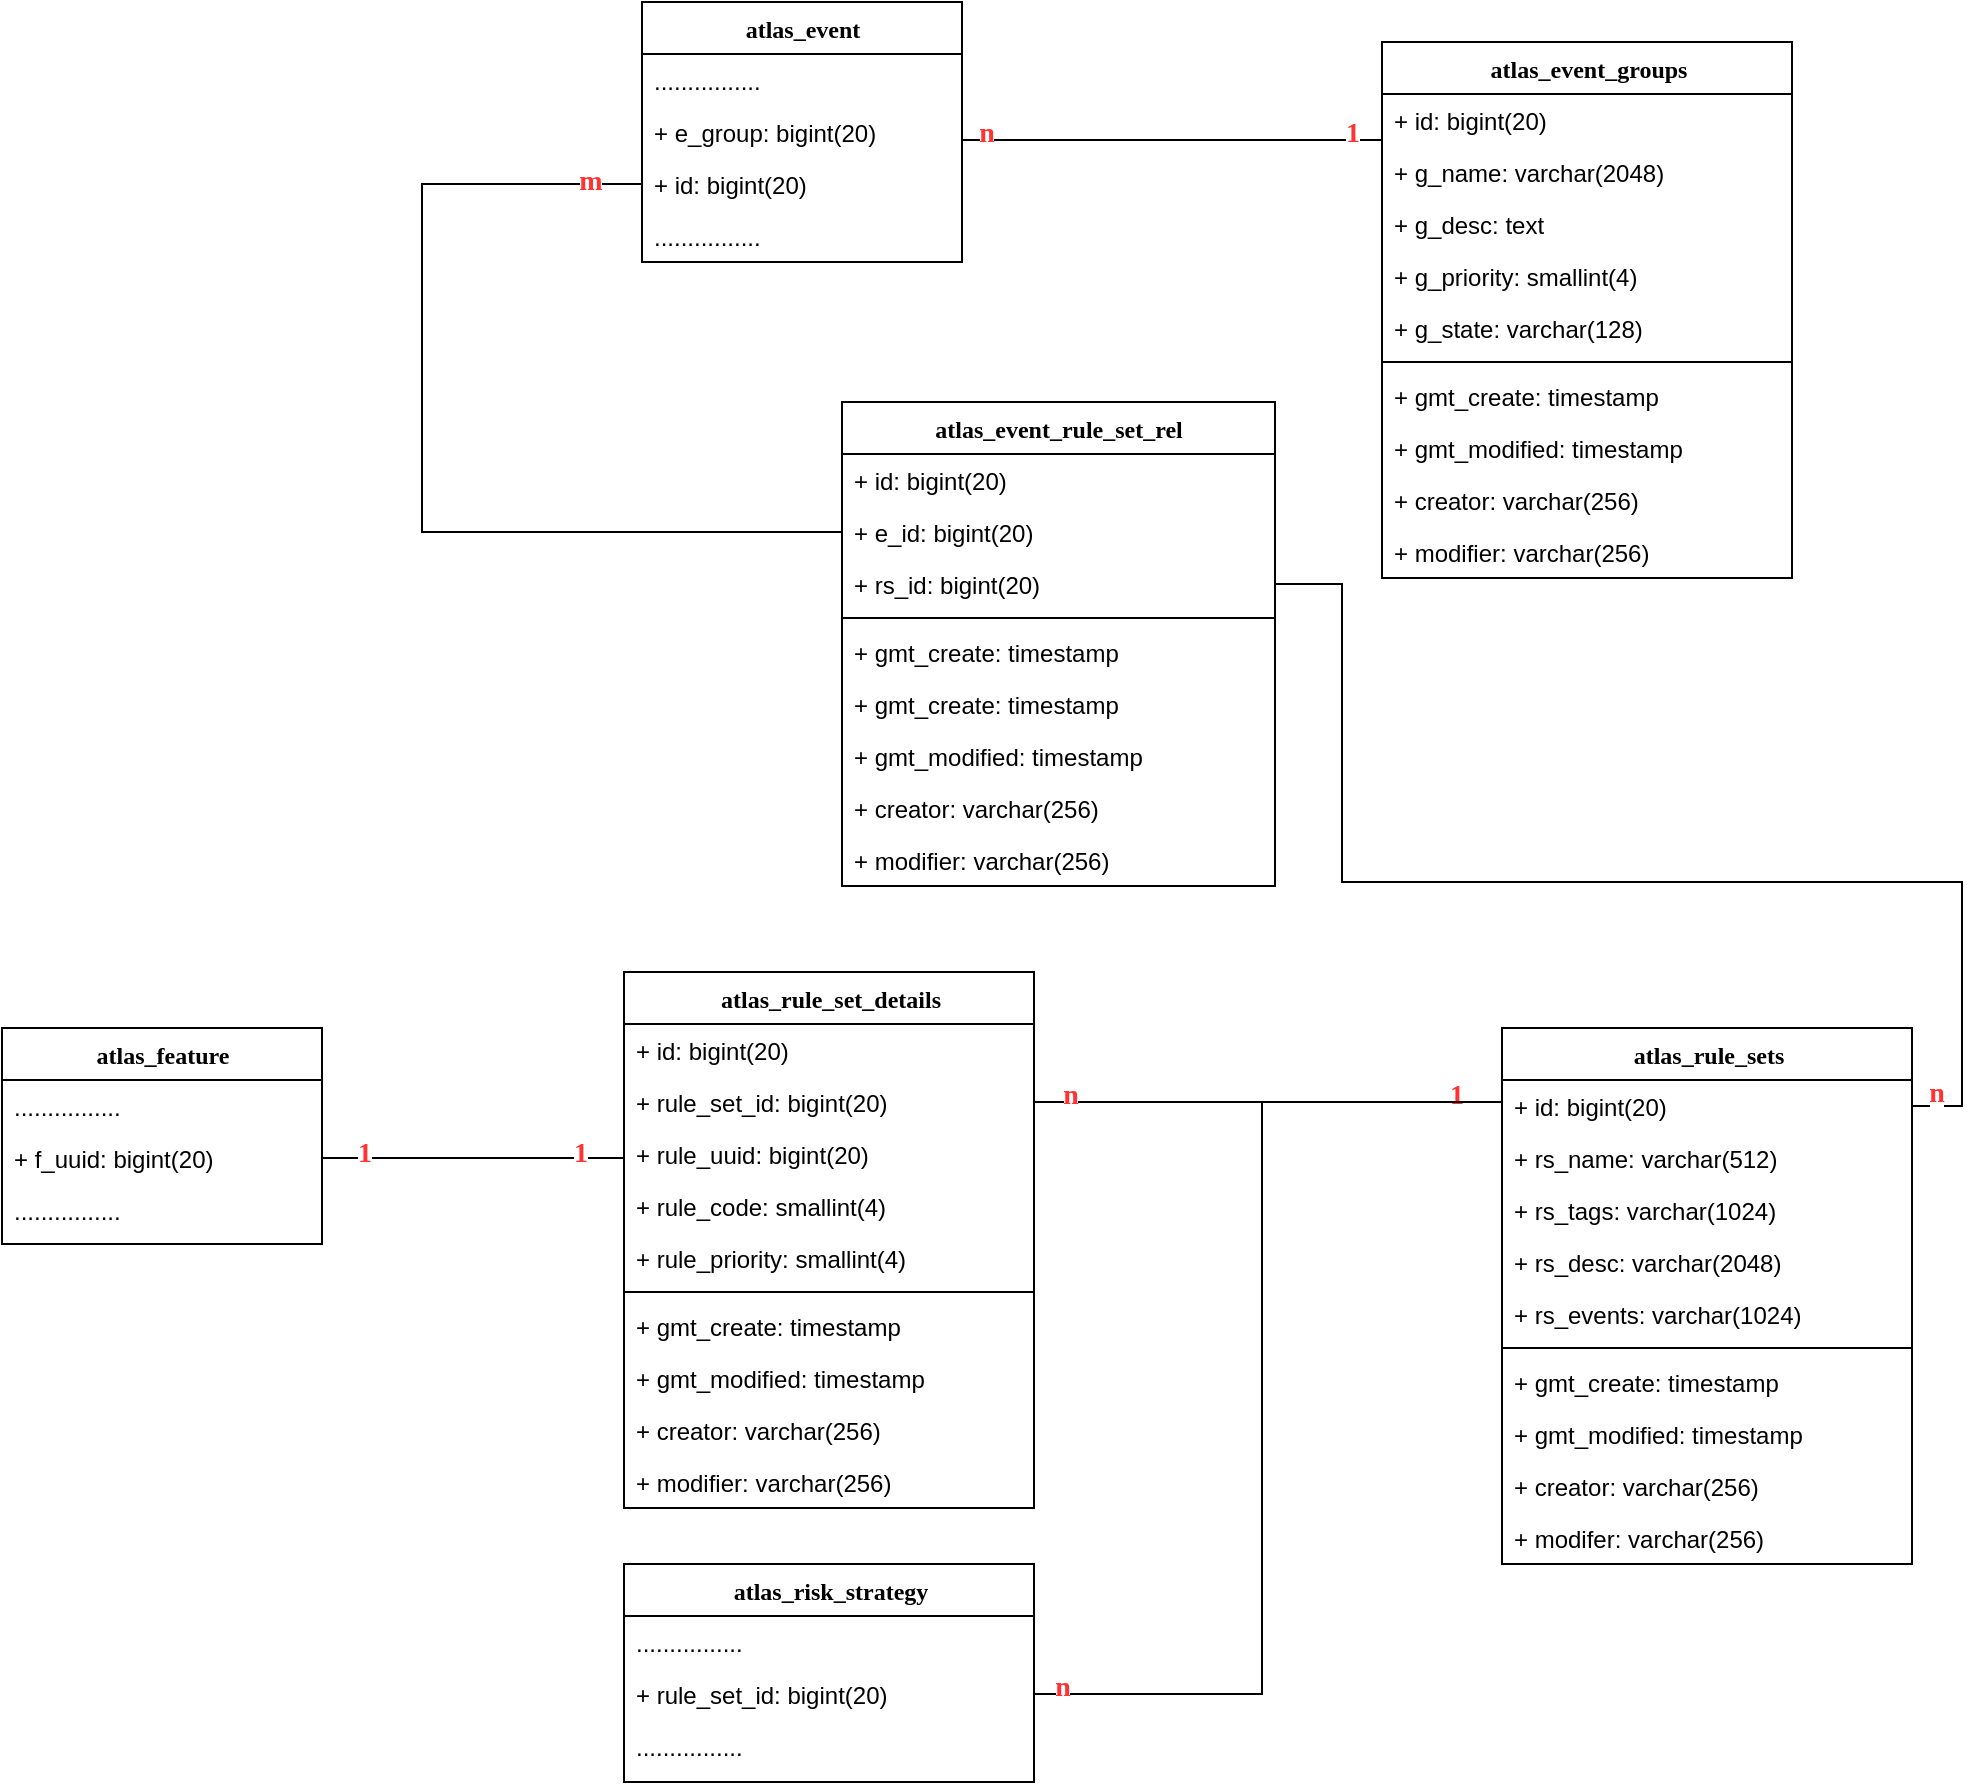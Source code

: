 <mxfile version="15.0.6" type="github">
  <diagram id="TrzkEA1gaFzgW9GWMzHO" name="Page-1">
    <mxGraphModel dx="2082" dy="1923" grid="1" gridSize="10" guides="1" tooltips="1" connect="1" arrows="1" fold="1" page="1" pageScale="1" pageWidth="827" pageHeight="1169" math="0" shadow="0">
      <root>
        <mxCell id="0" />
        <mxCell id="1" parent="0" />
        <mxCell id="jrEgK30Qe1zSZla3EbFV-1" value="atlas_event" style="swimlane;html=1;fontStyle=1;align=center;verticalAlign=top;childLayout=stackLayout;horizontal=1;startSize=26;horizontalStack=0;resizeParent=1;resizeLast=0;collapsible=1;marginBottom=0;swimlaneFillColor=#ffffff;rounded=0;shadow=0;comic=0;labelBackgroundColor=none;strokeWidth=1;fillColor=none;fontFamily=Verdana;fontSize=12" vertex="1" parent="1">
          <mxGeometry x="30" y="-60" width="160" height="130" as="geometry" />
        </mxCell>
        <mxCell id="jrEgK30Qe1zSZla3EbFV-2" value="................" style="text;html=1;strokeColor=none;fillColor=none;align=left;verticalAlign=top;spacingLeft=4;spacingRight=4;whiteSpace=wrap;overflow=hidden;rotatable=0;points=[[0,0.5],[1,0.5]];portConstraint=eastwest;" vertex="1" parent="jrEgK30Qe1zSZla3EbFV-1">
          <mxGeometry y="26" width="160" height="26" as="geometry" />
        </mxCell>
        <mxCell id="jrEgK30Qe1zSZla3EbFV-3" value="+ e_group: bigint(20)" style="text;html=1;strokeColor=none;fillColor=none;align=left;verticalAlign=top;spacingLeft=4;spacingRight=4;whiteSpace=wrap;overflow=hidden;rotatable=0;points=[[0,0.5],[1,0.5]];portConstraint=eastwest;" vertex="1" parent="jrEgK30Qe1zSZla3EbFV-1">
          <mxGeometry y="52" width="160" height="26" as="geometry" />
        </mxCell>
        <mxCell id="jrEgK30Qe1zSZla3EbFV-4" value="+ id: bigint(20)" style="text;html=1;strokeColor=none;fillColor=none;align=left;verticalAlign=top;spacingLeft=4;spacingRight=4;whiteSpace=wrap;overflow=hidden;rotatable=0;points=[[0,0.5],[1,0.5]];portConstraint=eastwest;" vertex="1" parent="jrEgK30Qe1zSZla3EbFV-1">
          <mxGeometry y="78" width="160" height="26" as="geometry" />
        </mxCell>
        <mxCell id="jrEgK30Qe1zSZla3EbFV-5" value="................" style="text;html=1;strokeColor=none;fillColor=none;align=left;verticalAlign=top;spacingLeft=4;spacingRight=4;whiteSpace=wrap;overflow=hidden;rotatable=0;points=[[0,0.5],[1,0.5]];portConstraint=eastwest;" vertex="1" parent="jrEgK30Qe1zSZla3EbFV-1">
          <mxGeometry y="104" width="160" height="26" as="geometry" />
        </mxCell>
        <mxCell id="jrEgK30Qe1zSZla3EbFV-6" style="edgeStyle=orthogonalEdgeStyle;rounded=0;html=1;labelBackgroundColor=none;startArrow=none;startFill=0;startSize=8;endArrow=none;endFill=0;endSize=16;fontFamily=Verdana;fontSize=12;exitX=0;exitY=0.5;exitDx=0;exitDy=0;" edge="1" parent="1" source="jrEgK30Qe1zSZla3EbFV-9">
          <mxGeometry relative="1" as="geometry">
            <Array as="points">
              <mxPoint x="400" y="9" />
              <mxPoint x="190" y="9" />
            </Array>
            <mxPoint x="330" y="51" as="sourcePoint" />
            <mxPoint x="190" y="9" as="targetPoint" />
          </mxGeometry>
        </mxCell>
        <mxCell id="jrEgK30Qe1zSZla3EbFV-7" value="&lt;b&gt;&lt;font style=&quot;font-size: 14px&quot;&gt;n&lt;/font&gt;&lt;/b&gt;" style="text;html=1;resizable=0;points=[];align=center;verticalAlign=middle;labelBackgroundColor=#ffffff;fontSize=12;fontFamily=Verdana;fontColor=#FF3333;" vertex="1" connectable="0" parent="jrEgK30Qe1zSZla3EbFV-6">
          <mxGeometry x="0.892" y="-1" relative="1" as="geometry">
            <mxPoint y="-2" as="offset" />
          </mxGeometry>
        </mxCell>
        <mxCell id="jrEgK30Qe1zSZla3EbFV-8" value="atlas_event_groups" style="swimlane;html=1;fontStyle=1;align=center;verticalAlign=top;childLayout=stackLayout;horizontal=1;startSize=26;horizontalStack=0;resizeParent=1;resizeLast=0;collapsible=1;marginBottom=0;swimlaneFillColor=#ffffff;rounded=0;shadow=0;comic=0;labelBackgroundColor=none;strokeWidth=1;fillColor=none;fontFamily=Verdana;fontSize=12" vertex="1" parent="1">
          <mxGeometry x="400" y="-40" width="205" height="268" as="geometry" />
        </mxCell>
        <mxCell id="jrEgK30Qe1zSZla3EbFV-9" value="+ id: bigint(20)" style="text;html=1;strokeColor=none;fillColor=none;align=left;verticalAlign=top;spacingLeft=4;spacingRight=4;whiteSpace=wrap;overflow=hidden;rotatable=0;points=[[0,0.5],[1,0.5]];portConstraint=eastwest;" vertex="1" parent="jrEgK30Qe1zSZla3EbFV-8">
          <mxGeometry y="26" width="205" height="26" as="geometry" />
        </mxCell>
        <mxCell id="jrEgK30Qe1zSZla3EbFV-10" value="+ g_name: varchar(2048)" style="text;html=1;strokeColor=none;fillColor=none;align=left;verticalAlign=top;spacingLeft=4;spacingRight=4;whiteSpace=wrap;overflow=hidden;rotatable=0;points=[[0,0.5],[1,0.5]];portConstraint=eastwest;" vertex="1" parent="jrEgK30Qe1zSZla3EbFV-8">
          <mxGeometry y="52" width="205" height="26" as="geometry" />
        </mxCell>
        <mxCell id="jrEgK30Qe1zSZla3EbFV-11" value="+ g_desc: text" style="text;html=1;strokeColor=none;fillColor=none;align=left;verticalAlign=top;spacingLeft=4;spacingRight=4;whiteSpace=wrap;overflow=hidden;rotatable=0;points=[[0,0.5],[1,0.5]];portConstraint=eastwest;" vertex="1" parent="jrEgK30Qe1zSZla3EbFV-8">
          <mxGeometry y="78" width="205" height="26" as="geometry" />
        </mxCell>
        <mxCell id="jrEgK30Qe1zSZla3EbFV-12" value="+ g_priority: smallint(4)" style="text;html=1;strokeColor=none;fillColor=none;align=left;verticalAlign=top;spacingLeft=4;spacingRight=4;whiteSpace=wrap;overflow=hidden;rotatable=0;points=[[0,0.5],[1,0.5]];portConstraint=eastwest;" vertex="1" parent="jrEgK30Qe1zSZla3EbFV-8">
          <mxGeometry y="104" width="205" height="26" as="geometry" />
        </mxCell>
        <mxCell id="jrEgK30Qe1zSZla3EbFV-13" value="+ g_state: varchar(128)" style="text;html=1;strokeColor=none;fillColor=none;align=left;verticalAlign=top;spacingLeft=4;spacingRight=4;whiteSpace=wrap;overflow=hidden;rotatable=0;points=[[0,0.5],[1,0.5]];portConstraint=eastwest;" vertex="1" parent="jrEgK30Qe1zSZla3EbFV-8">
          <mxGeometry y="130" width="205" height="26" as="geometry" />
        </mxCell>
        <mxCell id="jrEgK30Qe1zSZla3EbFV-14" value="" style="line;html=1;strokeWidth=1;fillColor=none;align=left;verticalAlign=middle;spacingTop=-1;spacingLeft=3;spacingRight=3;rotatable=0;labelPosition=right;points=[];portConstraint=eastwest;" vertex="1" parent="jrEgK30Qe1zSZla3EbFV-8">
          <mxGeometry y="156" width="205" height="8" as="geometry" />
        </mxCell>
        <mxCell id="jrEgK30Qe1zSZla3EbFV-15" value="+ gmt_create: timestamp" style="text;html=1;strokeColor=none;fillColor=none;align=left;verticalAlign=top;spacingLeft=4;spacingRight=4;whiteSpace=wrap;overflow=hidden;rotatable=0;points=[[0,0.5],[1,0.5]];portConstraint=eastwest;" vertex="1" parent="jrEgK30Qe1zSZla3EbFV-8">
          <mxGeometry y="164" width="205" height="26" as="geometry" />
        </mxCell>
        <mxCell id="jrEgK30Qe1zSZla3EbFV-16" value="+ gmt_modified: timestamp" style="text;html=1;strokeColor=none;fillColor=none;align=left;verticalAlign=top;spacingLeft=4;spacingRight=4;whiteSpace=wrap;overflow=hidden;rotatable=0;points=[[0,0.5],[1,0.5]];portConstraint=eastwest;" vertex="1" parent="jrEgK30Qe1zSZla3EbFV-8">
          <mxGeometry y="190" width="205" height="26" as="geometry" />
        </mxCell>
        <mxCell id="jrEgK30Qe1zSZla3EbFV-17" value="+ creator: varchar(256)" style="text;html=1;strokeColor=none;fillColor=none;align=left;verticalAlign=top;spacingLeft=4;spacingRight=4;whiteSpace=wrap;overflow=hidden;rotatable=0;points=[[0,0.5],[1,0.5]];portConstraint=eastwest;" vertex="1" parent="jrEgK30Qe1zSZla3EbFV-8">
          <mxGeometry y="216" width="205" height="26" as="geometry" />
        </mxCell>
        <mxCell id="jrEgK30Qe1zSZla3EbFV-18" value="+ modifier: varchar(256)" style="text;html=1;strokeColor=none;fillColor=none;align=left;verticalAlign=top;spacingLeft=4;spacingRight=4;whiteSpace=wrap;overflow=hidden;rotatable=0;points=[[0,0.5],[1,0.5]];portConstraint=eastwest;" vertex="1" parent="jrEgK30Qe1zSZla3EbFV-8">
          <mxGeometry y="242" width="205" height="26" as="geometry" />
        </mxCell>
        <mxCell id="jrEgK30Qe1zSZla3EbFV-19" value="&lt;b&gt;&lt;font style=&quot;font-size: 14px&quot;&gt;1&lt;/font&gt;&lt;/b&gt;" style="text;html=1;resizable=0;points=[];align=center;verticalAlign=middle;labelBackgroundColor=#ffffff;fontSize=12;fontFamily=Verdana;fontColor=#FF3333;" vertex="1" connectable="0" parent="1">
          <mxGeometry x="226" y="10" as="geometry">
            <mxPoint x="159" y="-4" as="offset" />
          </mxGeometry>
        </mxCell>
        <mxCell id="jrEgK30Qe1zSZla3EbFV-20" value="atlas_rule_set_details" style="swimlane;html=1;fontStyle=1;align=center;verticalAlign=top;childLayout=stackLayout;horizontal=1;startSize=26;horizontalStack=0;resizeParent=1;resizeLast=0;collapsible=1;marginBottom=0;swimlaneFillColor=#ffffff;rounded=0;shadow=0;comic=0;labelBackgroundColor=none;strokeWidth=1;fillColor=none;fontFamily=Verdana;fontSize=12" vertex="1" parent="1">
          <mxGeometry x="21" y="425" width="205" height="268" as="geometry" />
        </mxCell>
        <mxCell id="jrEgK30Qe1zSZla3EbFV-21" value="+ id: bigint(20)" style="text;html=1;strokeColor=none;fillColor=none;align=left;verticalAlign=top;spacingLeft=4;spacingRight=4;whiteSpace=wrap;overflow=hidden;rotatable=0;points=[[0,0.5],[1,0.5]];portConstraint=eastwest;" vertex="1" parent="jrEgK30Qe1zSZla3EbFV-20">
          <mxGeometry y="26" width="205" height="26" as="geometry" />
        </mxCell>
        <mxCell id="jrEgK30Qe1zSZla3EbFV-22" value="+ rule_set_id: bigint(20)" style="text;html=1;strokeColor=none;fillColor=none;align=left;verticalAlign=top;spacingLeft=4;spacingRight=4;whiteSpace=wrap;overflow=hidden;rotatable=0;points=[[0,0.5],[1,0.5]];portConstraint=eastwest;" vertex="1" parent="jrEgK30Qe1zSZla3EbFV-20">
          <mxGeometry y="52" width="205" height="26" as="geometry" />
        </mxCell>
        <mxCell id="jrEgK30Qe1zSZla3EbFV-23" value="+ rule_uuid: bigint(20)" style="text;html=1;strokeColor=none;fillColor=none;align=left;verticalAlign=top;spacingLeft=4;spacingRight=4;whiteSpace=wrap;overflow=hidden;rotatable=0;points=[[0,0.5],[1,0.5]];portConstraint=eastwest;" vertex="1" parent="jrEgK30Qe1zSZla3EbFV-20">
          <mxGeometry y="78" width="205" height="26" as="geometry" />
        </mxCell>
        <mxCell id="jrEgK30Qe1zSZla3EbFV-24" value="+ rule_code: smallint(4)" style="text;html=1;strokeColor=none;fillColor=none;align=left;verticalAlign=top;spacingLeft=4;spacingRight=4;whiteSpace=wrap;overflow=hidden;rotatable=0;points=[[0,0.5],[1,0.5]];portConstraint=eastwest;" vertex="1" parent="jrEgK30Qe1zSZla3EbFV-20">
          <mxGeometry y="104" width="205" height="26" as="geometry" />
        </mxCell>
        <mxCell id="jrEgK30Qe1zSZla3EbFV-25" value="+ rule_priority: smallint(4)" style="text;html=1;strokeColor=none;fillColor=none;align=left;verticalAlign=top;spacingLeft=4;spacingRight=4;whiteSpace=wrap;overflow=hidden;rotatable=0;points=[[0,0.5],[1,0.5]];portConstraint=eastwest;" vertex="1" parent="jrEgK30Qe1zSZla3EbFV-20">
          <mxGeometry y="130" width="205" height="26" as="geometry" />
        </mxCell>
        <mxCell id="jrEgK30Qe1zSZla3EbFV-26" value="" style="line;html=1;strokeWidth=1;fillColor=none;align=left;verticalAlign=middle;spacingTop=-1;spacingLeft=3;spacingRight=3;rotatable=0;labelPosition=right;points=[];portConstraint=eastwest;" vertex="1" parent="jrEgK30Qe1zSZla3EbFV-20">
          <mxGeometry y="156" width="205" height="8" as="geometry" />
        </mxCell>
        <mxCell id="jrEgK30Qe1zSZla3EbFV-27" value="+ gmt_create: timestamp" style="text;html=1;strokeColor=none;fillColor=none;align=left;verticalAlign=top;spacingLeft=4;spacingRight=4;whiteSpace=wrap;overflow=hidden;rotatable=0;points=[[0,0.5],[1,0.5]];portConstraint=eastwest;" vertex="1" parent="jrEgK30Qe1zSZla3EbFV-20">
          <mxGeometry y="164" width="205" height="26" as="geometry" />
        </mxCell>
        <mxCell id="jrEgK30Qe1zSZla3EbFV-28" value="+ gmt_modified: timestamp" style="text;html=1;strokeColor=none;fillColor=none;align=left;verticalAlign=top;spacingLeft=4;spacingRight=4;whiteSpace=wrap;overflow=hidden;rotatable=0;points=[[0,0.5],[1,0.5]];portConstraint=eastwest;" vertex="1" parent="jrEgK30Qe1zSZla3EbFV-20">
          <mxGeometry y="190" width="205" height="26" as="geometry" />
        </mxCell>
        <mxCell id="jrEgK30Qe1zSZla3EbFV-29" value="+ creator: varchar(256)" style="text;html=1;strokeColor=none;fillColor=none;align=left;verticalAlign=top;spacingLeft=4;spacingRight=4;whiteSpace=wrap;overflow=hidden;rotatable=0;points=[[0,0.5],[1,0.5]];portConstraint=eastwest;" vertex="1" parent="jrEgK30Qe1zSZla3EbFV-20">
          <mxGeometry y="216" width="205" height="26" as="geometry" />
        </mxCell>
        <mxCell id="jrEgK30Qe1zSZla3EbFV-30" value="+ modifier: varchar(256)" style="text;html=1;strokeColor=none;fillColor=none;align=left;verticalAlign=top;spacingLeft=4;spacingRight=4;whiteSpace=wrap;overflow=hidden;rotatable=0;points=[[0,0.5],[1,0.5]];portConstraint=eastwest;" vertex="1" parent="jrEgK30Qe1zSZla3EbFV-20">
          <mxGeometry y="242" width="205" height="26" as="geometry" />
        </mxCell>
        <mxCell id="jrEgK30Qe1zSZla3EbFV-31" value="atlas_rule_sets" style="swimlane;html=1;fontStyle=1;align=center;verticalAlign=top;childLayout=stackLayout;horizontal=1;startSize=26;horizontalStack=0;resizeParent=1;resizeLast=0;collapsible=1;marginBottom=0;swimlaneFillColor=#ffffff;rounded=0;shadow=0;comic=0;labelBackgroundColor=none;strokeWidth=1;fillColor=none;fontFamily=Verdana;fontSize=12" vertex="1" parent="1">
          <mxGeometry x="460" y="453" width="205" height="268" as="geometry" />
        </mxCell>
        <mxCell id="jrEgK30Qe1zSZla3EbFV-32" value="+ id: bigint(20)" style="text;html=1;strokeColor=none;fillColor=none;align=left;verticalAlign=top;spacingLeft=4;spacingRight=4;whiteSpace=wrap;overflow=hidden;rotatable=0;points=[[0,0.5],[1,0.5]];portConstraint=eastwest;" vertex="1" parent="jrEgK30Qe1zSZla3EbFV-31">
          <mxGeometry y="26" width="205" height="26" as="geometry" />
        </mxCell>
        <mxCell id="jrEgK30Qe1zSZla3EbFV-33" value="+ rs_name: varchar(512)" style="text;html=1;strokeColor=none;fillColor=none;align=left;verticalAlign=top;spacingLeft=4;spacingRight=4;whiteSpace=wrap;overflow=hidden;rotatable=0;points=[[0,0.5],[1,0.5]];portConstraint=eastwest;" vertex="1" parent="jrEgK30Qe1zSZla3EbFV-31">
          <mxGeometry y="52" width="205" height="26" as="geometry" />
        </mxCell>
        <mxCell id="jrEgK30Qe1zSZla3EbFV-34" value="+ rs_tags: varchar(1024)" style="text;html=1;strokeColor=none;fillColor=none;align=left;verticalAlign=top;spacingLeft=4;spacingRight=4;whiteSpace=wrap;overflow=hidden;rotatable=0;points=[[0,0.5],[1,0.5]];portConstraint=eastwest;" vertex="1" parent="jrEgK30Qe1zSZla3EbFV-31">
          <mxGeometry y="78" width="205" height="26" as="geometry" />
        </mxCell>
        <mxCell id="jrEgK30Qe1zSZla3EbFV-35" value="+ rs_desc: varchar(2048)" style="text;html=1;strokeColor=none;fillColor=none;align=left;verticalAlign=top;spacingLeft=4;spacingRight=4;whiteSpace=wrap;overflow=hidden;rotatable=0;points=[[0,0.5],[1,0.5]];portConstraint=eastwest;" vertex="1" parent="jrEgK30Qe1zSZla3EbFV-31">
          <mxGeometry y="104" width="205" height="26" as="geometry" />
        </mxCell>
        <mxCell id="jrEgK30Qe1zSZla3EbFV-36" value="+ rs_events: varchar(1024)" style="text;html=1;strokeColor=none;fillColor=none;align=left;verticalAlign=top;spacingLeft=4;spacingRight=4;whiteSpace=wrap;overflow=hidden;rotatable=0;points=[[0,0.5],[1,0.5]];portConstraint=eastwest;" vertex="1" parent="jrEgK30Qe1zSZla3EbFV-31">
          <mxGeometry y="130" width="205" height="26" as="geometry" />
        </mxCell>
        <mxCell id="jrEgK30Qe1zSZla3EbFV-37" value="" style="line;html=1;strokeWidth=1;fillColor=none;align=left;verticalAlign=middle;spacingTop=-1;spacingLeft=3;spacingRight=3;rotatable=0;labelPosition=right;points=[];portConstraint=eastwest;" vertex="1" parent="jrEgK30Qe1zSZla3EbFV-31">
          <mxGeometry y="156" width="205" height="8" as="geometry" />
        </mxCell>
        <mxCell id="jrEgK30Qe1zSZla3EbFV-38" value="+ gmt_create: timestamp" style="text;html=1;strokeColor=none;fillColor=none;align=left;verticalAlign=top;spacingLeft=4;spacingRight=4;whiteSpace=wrap;overflow=hidden;rotatable=0;points=[[0,0.5],[1,0.5]];portConstraint=eastwest;" vertex="1" parent="jrEgK30Qe1zSZla3EbFV-31">
          <mxGeometry y="164" width="205" height="26" as="geometry" />
        </mxCell>
        <mxCell id="jrEgK30Qe1zSZla3EbFV-39" value="+ gmt_modified: timestamp" style="text;html=1;strokeColor=none;fillColor=none;align=left;verticalAlign=top;spacingLeft=4;spacingRight=4;whiteSpace=wrap;overflow=hidden;rotatable=0;points=[[0,0.5],[1,0.5]];portConstraint=eastwest;" vertex="1" parent="jrEgK30Qe1zSZla3EbFV-31">
          <mxGeometry y="190" width="205" height="26" as="geometry" />
        </mxCell>
        <mxCell id="jrEgK30Qe1zSZla3EbFV-40" value="+ creator: varchar(256)" style="text;html=1;strokeColor=none;fillColor=none;align=left;verticalAlign=top;spacingLeft=4;spacingRight=4;whiteSpace=wrap;overflow=hidden;rotatable=0;points=[[0,0.5],[1,0.5]];portConstraint=eastwest;" vertex="1" parent="jrEgK30Qe1zSZla3EbFV-31">
          <mxGeometry y="216" width="205" height="26" as="geometry" />
        </mxCell>
        <mxCell id="jrEgK30Qe1zSZla3EbFV-41" value="+ modifer: varchar(256)" style="text;html=1;strokeColor=none;fillColor=none;align=left;verticalAlign=top;spacingLeft=4;spacingRight=4;whiteSpace=wrap;overflow=hidden;rotatable=0;points=[[0,0.5],[1,0.5]];portConstraint=eastwest;" vertex="1" parent="jrEgK30Qe1zSZla3EbFV-31">
          <mxGeometry y="242" width="205" height="26" as="geometry" />
        </mxCell>
        <mxCell id="jrEgK30Qe1zSZla3EbFV-42" style="edgeStyle=orthogonalEdgeStyle;rounded=0;html=1;labelBackgroundColor=none;startArrow=none;startFill=0;startSize=8;endArrow=none;endFill=0;endSize=16;fontFamily=Verdana;fontSize=12;exitX=0;exitY=0.5;exitDx=0;exitDy=0;entryX=1;entryY=0.5;entryDx=0;entryDy=0;" edge="1" parent="1" source="jrEgK30Qe1zSZla3EbFV-32" target="jrEgK30Qe1zSZla3EbFV-22">
          <mxGeometry relative="1" as="geometry">
            <Array as="points">
              <mxPoint x="460" y="490" />
            </Array>
            <mxPoint x="420" y="350" as="sourcePoint" />
            <mxPoint x="270" y="460" as="targetPoint" />
          </mxGeometry>
        </mxCell>
        <mxCell id="jrEgK30Qe1zSZla3EbFV-43" value="&lt;b&gt;&lt;font style=&quot;font-size: 14px&quot;&gt;n&lt;/font&gt;&lt;/b&gt;" style="text;html=1;resizable=0;points=[];align=center;verticalAlign=middle;labelBackgroundColor=#ffffff;fontSize=12;fontFamily=Verdana;fontColor=#FF3333;" vertex="1" connectable="0" parent="jrEgK30Qe1zSZla3EbFV-42">
          <mxGeometry x="0.892" y="-1" relative="1" as="geometry">
            <mxPoint x="5" y="-2" as="offset" />
          </mxGeometry>
        </mxCell>
        <mxCell id="jrEgK30Qe1zSZla3EbFV-44" value="&lt;b&gt;&lt;font style=&quot;font-size: 14px&quot;&gt;1&lt;/font&gt;&lt;/b&gt;" style="text;html=1;resizable=0;points=[];align=center;verticalAlign=middle;labelBackgroundColor=#ffffff;fontSize=12;fontFamily=Verdana;fontColor=#FF3333;" vertex="1" connectable="0" parent="1">
          <mxGeometry x="249" y="500" as="geometry">
            <mxPoint x="188" y="-13" as="offset" />
          </mxGeometry>
        </mxCell>
        <mxCell id="jrEgK30Qe1zSZla3EbFV-45" value="atlas_feature" style="swimlane;html=1;fontStyle=1;align=center;verticalAlign=top;childLayout=stackLayout;horizontal=1;startSize=26;horizontalStack=0;resizeParent=1;resizeLast=0;collapsible=1;marginBottom=0;swimlaneFillColor=#ffffff;rounded=0;shadow=0;comic=0;labelBackgroundColor=none;strokeWidth=1;fillColor=none;fontFamily=Verdana;fontSize=12" vertex="1" parent="1">
          <mxGeometry x="-290" y="453" width="160" height="108" as="geometry" />
        </mxCell>
        <mxCell id="jrEgK30Qe1zSZla3EbFV-46" value="................" style="text;html=1;strokeColor=none;fillColor=none;align=left;verticalAlign=top;spacingLeft=4;spacingRight=4;whiteSpace=wrap;overflow=hidden;rotatable=0;points=[[0,0.5],[1,0.5]];portConstraint=eastwest;" vertex="1" parent="jrEgK30Qe1zSZla3EbFV-45">
          <mxGeometry y="26" width="160" height="26" as="geometry" />
        </mxCell>
        <mxCell id="jrEgK30Qe1zSZla3EbFV-47" value="+ f_uuid: bigint(20)" style="text;html=1;strokeColor=none;fillColor=none;align=left;verticalAlign=top;spacingLeft=4;spacingRight=4;whiteSpace=wrap;overflow=hidden;rotatable=0;points=[[0,0.5],[1,0.5]];portConstraint=eastwest;" vertex="1" parent="jrEgK30Qe1zSZla3EbFV-45">
          <mxGeometry y="52" width="160" height="26" as="geometry" />
        </mxCell>
        <mxCell id="jrEgK30Qe1zSZla3EbFV-48" value="................" style="text;html=1;strokeColor=none;fillColor=none;align=left;verticalAlign=top;spacingLeft=4;spacingRight=4;whiteSpace=wrap;overflow=hidden;rotatable=0;points=[[0,0.5],[1,0.5]];portConstraint=eastwest;" vertex="1" parent="jrEgK30Qe1zSZla3EbFV-45">
          <mxGeometry y="78" width="160" height="26" as="geometry" />
        </mxCell>
        <mxCell id="jrEgK30Qe1zSZla3EbFV-49" style="edgeStyle=orthogonalEdgeStyle;rounded=0;html=1;labelBackgroundColor=none;startArrow=none;startFill=0;startSize=8;endArrow=none;endFill=0;endSize=16;fontFamily=Verdana;fontSize=12;exitX=0;exitY=0.5;exitDx=0;exitDy=0;entryX=1;entryY=0.5;entryDx=0;entryDy=0;" edge="1" parent="1" source="jrEgK30Qe1zSZla3EbFV-23" target="jrEgK30Qe1zSZla3EbFV-47">
          <mxGeometry relative="1" as="geometry">
            <Array as="points">
              <mxPoint x="21" y="518" />
            </Array>
            <mxPoint x="470" y="502" as="sourcePoint" />
            <mxPoint x="236" y="500" as="targetPoint" />
          </mxGeometry>
        </mxCell>
        <mxCell id="jrEgK30Qe1zSZla3EbFV-50" value="&lt;b&gt;&lt;font style=&quot;font-size: 14px&quot;&gt;1&lt;/font&gt;&lt;/b&gt;" style="text;html=1;resizable=0;points=[];align=center;verticalAlign=middle;labelBackgroundColor=#ffffff;fontSize=12;fontFamily=Verdana;fontColor=#FF3333;" vertex="1" connectable="0" parent="jrEgK30Qe1zSZla3EbFV-49">
          <mxGeometry x="0.892" y="-1" relative="1" as="geometry">
            <mxPoint x="12" y="-1" as="offset" />
          </mxGeometry>
        </mxCell>
        <mxCell id="jrEgK30Qe1zSZla3EbFV-51" value="&lt;b&gt;&lt;font style=&quot;font-size: 14px&quot;&gt;1&lt;/font&gt;&lt;/b&gt;" style="text;html=1;resizable=0;points=[];align=center;verticalAlign=middle;labelBackgroundColor=#ffffff;fontSize=12;fontFamily=Verdana;fontColor=#FF3333;" vertex="1" connectable="0" parent="1">
          <mxGeometry x="-107" y="528" as="geometry">
            <mxPoint x="106" y="-12" as="offset" />
          </mxGeometry>
        </mxCell>
        <mxCell id="jrEgK30Qe1zSZla3EbFV-52" value="atlas_event_rule_set_rel" style="swimlane;html=1;fontStyle=1;align=center;verticalAlign=top;childLayout=stackLayout;horizontal=1;startSize=26;horizontalStack=0;resizeParent=1;resizeLast=0;collapsible=1;marginBottom=0;swimlaneFillColor=#ffffff;rounded=0;shadow=0;comic=0;labelBackgroundColor=none;strokeWidth=1;fillColor=none;fontFamily=Verdana;fontSize=12" vertex="1" parent="1">
          <mxGeometry x="130" y="140" width="216.5" height="242" as="geometry" />
        </mxCell>
        <mxCell id="jrEgK30Qe1zSZla3EbFV-53" value="+ id: bigint(20)" style="text;html=1;strokeColor=none;fillColor=none;align=left;verticalAlign=top;spacingLeft=4;spacingRight=4;whiteSpace=wrap;overflow=hidden;rotatable=0;points=[[0,0.5],[1,0.5]];portConstraint=eastwest;" vertex="1" parent="jrEgK30Qe1zSZla3EbFV-52">
          <mxGeometry y="26" width="216.5" height="26" as="geometry" />
        </mxCell>
        <mxCell id="jrEgK30Qe1zSZla3EbFV-54" value="+ e_id: bigint(20)" style="text;html=1;strokeColor=none;fillColor=none;align=left;verticalAlign=top;spacingLeft=4;spacingRight=4;whiteSpace=wrap;overflow=hidden;rotatable=0;points=[[0,0.5],[1,0.5]];portConstraint=eastwest;" vertex="1" parent="jrEgK30Qe1zSZla3EbFV-52">
          <mxGeometry y="52" width="216.5" height="26" as="geometry" />
        </mxCell>
        <mxCell id="jrEgK30Qe1zSZla3EbFV-55" value="+ rs_id: bigint(20)" style="text;html=1;strokeColor=none;fillColor=none;align=left;verticalAlign=top;spacingLeft=4;spacingRight=4;whiteSpace=wrap;overflow=hidden;rotatable=0;points=[[0,0.5],[1,0.5]];portConstraint=eastwest;" vertex="1" parent="jrEgK30Qe1zSZla3EbFV-52">
          <mxGeometry y="78" width="216.5" height="26" as="geometry" />
        </mxCell>
        <mxCell id="jrEgK30Qe1zSZla3EbFV-56" value="" style="line;html=1;strokeWidth=1;fillColor=none;align=left;verticalAlign=middle;spacingTop=-1;spacingLeft=3;spacingRight=3;rotatable=0;labelPosition=right;points=[];portConstraint=eastwest;" vertex="1" parent="jrEgK30Qe1zSZla3EbFV-52">
          <mxGeometry y="104" width="216.5" height="8" as="geometry" />
        </mxCell>
        <mxCell id="jrEgK30Qe1zSZla3EbFV-57" value="+ gmt_create: timestamp" style="text;html=1;strokeColor=none;fillColor=none;align=left;verticalAlign=top;spacingLeft=4;spacingRight=4;whiteSpace=wrap;overflow=hidden;rotatable=0;points=[[0,0.5],[1,0.5]];portConstraint=eastwest;" vertex="1" parent="jrEgK30Qe1zSZla3EbFV-52">
          <mxGeometry y="112" width="216.5" height="26" as="geometry" />
        </mxCell>
        <mxCell id="jrEgK30Qe1zSZla3EbFV-58" value="+ gmt_create: timestamp" style="text;html=1;strokeColor=none;fillColor=none;align=left;verticalAlign=top;spacingLeft=4;spacingRight=4;whiteSpace=wrap;overflow=hidden;rotatable=0;points=[[0,0.5],[1,0.5]];portConstraint=eastwest;" vertex="1" parent="jrEgK30Qe1zSZla3EbFV-52">
          <mxGeometry y="138" width="216.5" height="26" as="geometry" />
        </mxCell>
        <mxCell id="jrEgK30Qe1zSZla3EbFV-59" value="+ gmt_modified: timestamp" style="text;html=1;strokeColor=none;fillColor=none;align=left;verticalAlign=top;spacingLeft=4;spacingRight=4;whiteSpace=wrap;overflow=hidden;rotatable=0;points=[[0,0.5],[1,0.5]];portConstraint=eastwest;" vertex="1" parent="jrEgK30Qe1zSZla3EbFV-52">
          <mxGeometry y="164" width="216.5" height="26" as="geometry" />
        </mxCell>
        <mxCell id="jrEgK30Qe1zSZla3EbFV-60" value="+ creator: varchar(256)" style="text;html=1;strokeColor=none;fillColor=none;align=left;verticalAlign=top;spacingLeft=4;spacingRight=4;whiteSpace=wrap;overflow=hidden;rotatable=0;points=[[0,0.5],[1,0.5]];portConstraint=eastwest;" vertex="1" parent="jrEgK30Qe1zSZla3EbFV-52">
          <mxGeometry y="190" width="216.5" height="26" as="geometry" />
        </mxCell>
        <mxCell id="jrEgK30Qe1zSZla3EbFV-61" value="+ modifier: varchar(256)" style="text;html=1;strokeColor=none;fillColor=none;align=left;verticalAlign=top;spacingLeft=4;spacingRight=4;whiteSpace=wrap;overflow=hidden;rotatable=0;points=[[0,0.5],[1,0.5]];portConstraint=eastwest;" vertex="1" parent="jrEgK30Qe1zSZla3EbFV-52">
          <mxGeometry y="216" width="216.5" height="26" as="geometry" />
        </mxCell>
        <mxCell id="jrEgK30Qe1zSZla3EbFV-62" style="edgeStyle=orthogonalEdgeStyle;rounded=0;html=1;labelBackgroundColor=none;startArrow=none;startFill=0;startSize=8;endArrow=none;endFill=0;endSize=16;fontFamily=Verdana;fontSize=12;exitX=0;exitY=0.5;exitDx=0;exitDy=0;entryX=0;entryY=0.5;entryDx=0;entryDy=0;" edge="1" parent="1" source="jrEgK30Qe1zSZla3EbFV-54" target="jrEgK30Qe1zSZla3EbFV-4">
          <mxGeometry relative="1" as="geometry">
            <Array as="points">
              <mxPoint x="-80" y="205" />
              <mxPoint x="-80" y="31" />
            </Array>
            <mxPoint x="-40" y="110" as="sourcePoint" />
            <mxPoint x="-250" y="120" as="targetPoint" />
          </mxGeometry>
        </mxCell>
        <mxCell id="jrEgK30Qe1zSZla3EbFV-63" value="&lt;b&gt;&lt;font style=&quot;font-size: 14px&quot;&gt;m&lt;/font&gt;&lt;/b&gt;" style="text;html=1;resizable=0;points=[];align=center;verticalAlign=middle;labelBackgroundColor=#ffffff;fontSize=12;fontFamily=Verdana;fontColor=#FF3333;" vertex="1" connectable="0" parent="jrEgK30Qe1zSZla3EbFV-62">
          <mxGeometry x="0.892" y="-1" relative="1" as="geometry">
            <mxPoint y="-2" as="offset" />
          </mxGeometry>
        </mxCell>
        <mxCell id="jrEgK30Qe1zSZla3EbFV-64" style="edgeStyle=orthogonalEdgeStyle;rounded=0;html=1;labelBackgroundColor=none;startArrow=none;startFill=0;startSize=8;endArrow=none;endFill=0;endSize=16;fontFamily=Verdana;fontSize=12;entryX=1;entryY=0.5;entryDx=0;entryDy=0;exitX=1;exitY=0.5;exitDx=0;exitDy=0;" edge="1" parent="1" source="jrEgK30Qe1zSZla3EbFV-32" target="jrEgK30Qe1zSZla3EbFV-55">
          <mxGeometry relative="1" as="geometry">
            <Array as="points">
              <mxPoint x="690" y="492" />
              <mxPoint x="690" y="380" />
              <mxPoint x="380" y="380" />
              <mxPoint x="380" y="231" />
            </Array>
            <mxPoint x="670" y="492" as="sourcePoint" />
            <mxPoint x="370" y="228" as="targetPoint" />
          </mxGeometry>
        </mxCell>
        <mxCell id="jrEgK30Qe1zSZla3EbFV-65" value="&lt;b&gt;&lt;font style=&quot;font-size: 14px&quot;&gt;n&lt;/font&gt;&lt;/b&gt;" style="text;html=1;resizable=0;points=[];align=center;verticalAlign=middle;labelBackgroundColor=#ffffff;fontSize=12;fontFamily=Verdana;fontColor=#FF3333;" vertex="1" connectable="0" parent="1">
          <mxGeometry x="249" y="489" as="geometry">
            <mxPoint x="428" y="-3" as="offset" />
          </mxGeometry>
        </mxCell>
        <mxCell id="jrEgK30Qe1zSZla3EbFV-66" value="atlas_risk_strategy" style="swimlane;html=1;fontStyle=1;align=center;verticalAlign=top;childLayout=stackLayout;horizontal=1;startSize=26;horizontalStack=0;resizeParent=1;resizeLast=0;collapsible=1;marginBottom=0;swimlaneFillColor=#ffffff;rounded=0;shadow=0;comic=0;labelBackgroundColor=none;strokeWidth=1;fillColor=none;fontFamily=Verdana;fontSize=12" vertex="1" parent="1">
          <mxGeometry x="21" y="721" width="205" height="109" as="geometry" />
        </mxCell>
        <mxCell id="jrEgK30Qe1zSZla3EbFV-67" value="................" style="text;html=1;strokeColor=none;fillColor=none;align=left;verticalAlign=top;spacingLeft=4;spacingRight=4;whiteSpace=wrap;overflow=hidden;rotatable=0;points=[[0,0.5],[1,0.5]];portConstraint=eastwest;" vertex="1" parent="jrEgK30Qe1zSZla3EbFV-66">
          <mxGeometry y="26" width="205" height="26" as="geometry" />
        </mxCell>
        <mxCell id="jrEgK30Qe1zSZla3EbFV-68" value="+ rule_set_id: bigint(20)" style="text;html=1;strokeColor=none;fillColor=none;align=left;verticalAlign=top;spacingLeft=4;spacingRight=4;whiteSpace=wrap;overflow=hidden;rotatable=0;points=[[0,0.5],[1,0.5]];portConstraint=eastwest;" vertex="1" parent="jrEgK30Qe1zSZla3EbFV-66">
          <mxGeometry y="52" width="205" height="26" as="geometry" />
        </mxCell>
        <mxCell id="jrEgK30Qe1zSZla3EbFV-71" value="................" style="text;html=1;strokeColor=none;fillColor=none;align=left;verticalAlign=top;spacingLeft=4;spacingRight=4;whiteSpace=wrap;overflow=hidden;rotatable=0;points=[[0,0.5],[1,0.5]];portConstraint=eastwest;" vertex="1" parent="jrEgK30Qe1zSZla3EbFV-66">
          <mxGeometry y="78" width="205" height="26" as="geometry" />
        </mxCell>
        <mxCell id="jrEgK30Qe1zSZla3EbFV-77" style="edgeStyle=orthogonalEdgeStyle;rounded=0;html=1;labelBackgroundColor=none;startArrow=none;startFill=0;startSize=8;endArrow=none;endFill=0;endSize=16;fontFamily=Verdana;fontSize=12;exitX=0;exitY=0.5;exitDx=0;exitDy=0;entryX=1;entryY=0.5;entryDx=0;entryDy=0;" edge="1" parent="1" source="jrEgK30Qe1zSZla3EbFV-32" target="jrEgK30Qe1zSZla3EbFV-68">
          <mxGeometry relative="1" as="geometry">
            <Array as="points">
              <mxPoint x="460" y="490" />
              <mxPoint x="340" y="490" />
              <mxPoint x="340" y="786" />
            </Array>
            <mxPoint x="470" y="502" as="sourcePoint" />
            <mxPoint x="236" y="500" as="targetPoint" />
          </mxGeometry>
        </mxCell>
        <mxCell id="jrEgK30Qe1zSZla3EbFV-78" value="&lt;b&gt;&lt;font style=&quot;font-size: 14px&quot;&gt;n&lt;/font&gt;&lt;/b&gt;" style="text;html=1;resizable=0;points=[];align=center;verticalAlign=middle;labelBackgroundColor=#ffffff;fontSize=12;fontFamily=Verdana;fontColor=#FF3333;" vertex="1" connectable="0" parent="jrEgK30Qe1zSZla3EbFV-77">
          <mxGeometry x="0.892" y="-1" relative="1" as="geometry">
            <mxPoint x="-15" y="-2" as="offset" />
          </mxGeometry>
        </mxCell>
      </root>
    </mxGraphModel>
  </diagram>
</mxfile>
